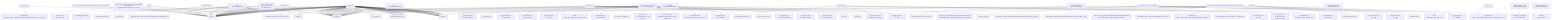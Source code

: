 graph TD
    app-mlperf-inference,d775cac873ee4231_(_python,_resnet50,_tvm-onnx,_cpu,_test,_r5.1-dev_default,_offline_) --> detect,os
    app-mlperf-inference,d775cac873ee4231_(_python,_resnet50,_tvm-onnx,_cpu,_test,_r5.1-dev_default,_offline_) --> get,sys-utils-cm
    app-mlperf-inference,d775cac873ee4231_(_python,_resnet50,_tvm-onnx,_cpu,_test,_r5.1-dev_default,_offline_) --> get,python
    get-mlperf-inference-src,4b57186581024797_(_branch.master_) --> detect,os
    get-mlperf-inference-src,4b57186581024797_(_branch.master_) --> get,python3
    get-mlperf-inference-src,4b57186581024797_(_branch.master_) --> get,git,repo,_branch.master,_repo.https://github.com/mlcommons/inference
    app-mlperf-inference,d775cac873ee4231_(_python,_resnet50,_tvm-onnx,_cpu,_test,_r5.1-dev_default,_offline_) --> get,mlcommons,inference,src,_branch.master
    get-mlperf-inference-utils,e341e5f86d8342e5 --> get,mlperf,inference,src,_branch.master
    app-mlperf-inference,d775cac873ee4231_(_python,_resnet50,_tvm-onnx,_cpu,_test,_r5.1-dev_default,_offline_) --> get,mlperf,inference,utils
    download-file,9cdc8dc41aae437e_(_wget,_url.https://armi.in/files/caffe_ilsvrc12.tar.gz_) --> detect,os
    download-and-extract,c67e81a4ce2649f5_(_extract,_wget,_url.https://armi.in/files/caffe_ilsvrc12.tar.gz_) --> download,file,_wget,_url.https://armi.in/files/caffe_ilsvrc12.tar.gz
    extract-file,3f0b76219d004817_(_keep,_path./home/runner/MLC/repos/local/cache/download-file_imagenet-aux-da_d0694174/caffe_ilsvrc12.tar.gz_) --> detect,os
    download-and-extract,c67e81a4ce2649f5_(_extract,_wget,_url.https://armi.in/files/caffe_ilsvrc12.tar.gz_) --> extract,file,_keep,_path./home/runner/MLC/repos/local/cache/download-file_imagenet-aux-da_d0694174/caffe_ilsvrc12.tar.gz
    get-dataset-imagenet-aux,bb2c6dd8c8c64217 --> download-and-extract,_extract,_wget,_url.https://armi.in/files/caffe_ilsvrc12.tar.gz
    app-mlperf-inference,d775cac873ee4231_(_python,_resnet50,_tvm-onnx,_cpu,_test,_r5.1-dev_default,_offline_) --> get,dataset-aux,imagenet-aux
    app-mlperf-inference-mlcommons-python,ff149e9781fc4b65_(_cpu,_offline,_batch_size.1,_tvm-onnx,_resnet50,_fp32_) --> detect,os
    detect-cpu,586c8a43320142f7 --> detect,os
    app-mlperf-inference-mlcommons-python,ff149e9781fc4b65_(_cpu,_offline,_batch_size.1,_tvm-onnx,_resnet50,_fp32_) --> detect,cpu
    app-mlperf-inference-mlcommons-python,ff149e9781fc4b65_(_cpu,_offline,_batch_size.1,_tvm-onnx,_resnet50,_fp32_) --> get,sys-utils-cm
    app-mlperf-inference-mlcommons-python,ff149e9781fc4b65_(_cpu,_offline,_batch_size.1,_tvm-onnx,_resnet50,_fp32_) --> get,python
    get-generic-python-lib,94b62a682bc44791_(_onnxruntime_) --> detect,os
    detect-cpu,586c8a43320142f7 --> detect,os
    get-generic-python-lib,94b62a682bc44791_(_onnxruntime_) --> detect,cpu
    get-generic-python-lib,94b62a682bc44791_(_onnxruntime_) --> get,python3
    get-generic-python-lib,94b62a682bc44791_(_pip_) --> detect,os
    detect-cpu,586c8a43320142f7 --> detect,os
    get-generic-python-lib,94b62a682bc44791_(_pip_) --> detect,cpu
    get-generic-python-lib,94b62a682bc44791_(_pip_) --> get,python3
    get-generic-python-lib,94b62a682bc44791_(_onnxruntime_) --> get,generic-python-lib,_pip
    app-mlperf-inference-mlcommons-python,ff149e9781fc4b65_(_cpu,_offline,_batch_size.1,_tvm-onnx,_resnet50,_fp32_) --> get,generic-python-lib,_onnxruntime
    download-file,9cdc8dc41aae437e_(_cmutil,_url.https://armi.in/files/resnet50_v1_op11/resnet50_v1.onnx_) --> detect,os
    download-and-extract,c67e81a4ce2649f5_(_url.https://armi.in/files/resnet50_v1_op11/resnet50_v1.onnx_) --> download,file,_cmutil,_url.https://armi.in/files/resnet50_v1_op11/resnet50_v1.onnx
    get-ml-model-resnet50,56203e4e998b4bc0_(_fp32,_batch_size.1_) --> download-and-extract,_url.https://armi.in/files/resnet50_v1_op11/resnet50_v1.onnx
    app-mlperf-inference-mlcommons-python,ff149e9781fc4b65_(_cpu,_offline,_batch_size.1,_tvm-onnx,_resnet50,_fp32_) --> get,ml-model,image-classification,resnet50,_fp32,_batch_size.1
    get-preprocessed-dataset-imagenet,f259d490bbaf45f5_(_-for.mobilenet_) --> get,python3
    get-dataset-imagenet-val,7afd58d287fe4f11_(_size.500,_2012_) --> detect,os
    download-file,9cdc8dc41aae437e_(_cmutil,_url.http://cKnowledge.org/ai/data/ILSVRC2012_img_val_500.tar_) --> detect,os
    download-and-extract,c67e81a4ce2649f5_(_extract,_url.http://cKnowledge.org/ai/data/ILSVRC2012_img_val_500.tar_) --> download,file,_cmutil,_url.http://cKnowledge.org/ai/data/ILSVRC2012_img_val_500.tar
    extract-file,3f0b76219d004817_(_keep,_path./home/runner/MLC/repos/local/cache/get-dataset-imagenet-val_078b0caa/ILSVRC2012_img_val_500.tar_) --> detect,os
    download-and-extract,c67e81a4ce2649f5_(_extract,_url.http://cKnowledge.org/ai/data/ILSVRC2012_img_val_500.tar_) --> extract,file,_keep,_path./home/runner/MLC/repos/local/cache/get-dataset-imagenet-val_078b0caa/ILSVRC2012_img_val_500.tar
    get-dataset-imagenet-val,7afd58d287fe4f11_(_size.500,_2012_) --> download-and-extract,file,_extract,_url.http://cKnowledge.org/ai/data/ILSVRC2012_img_val_500.tar
    get-preprocessed-dataset-imagenet,f259d490bbaf45f5_(_-for.mobilenet_) --> get,dataset,image-classification,original,_size.500,_2012
    get-preprocessed-dataset-imagenet,f259d490bbaf45f5_(_-for.mobilenet_) --> get,dataset-aux,image-classification,imagenet-aux
    get-generic-python-lib,94b62a682bc44791_(_package.opencv-python-headless_) --> detect,os
    detect-cpu,586c8a43320142f7 --> detect,os
    get-generic-python-lib,94b62a682bc44791_(_package.opencv-python-headless_) --> detect,cpu
    get-generic-python-lib,94b62a682bc44791_(_package.opencv-python-headless_) --> get,python3
    get-generic-python-lib,94b62a682bc44791_(_pip_) --> get,python3
    get-generic-python-lib,94b62a682bc44791_(_package.opencv-python-headless_) --> get,generic-python-lib,_pip
    get-preprocessed-dataset-imagenet,f259d490bbaf45f5_(_-for.mobilenet_) --> get,generic-python-lib,_package.opencv-python-headless
    get-generic-python-lib,94b62a682bc44791_(_pillow_) --> detect,os
    detect-cpu,586c8a43320142f7 --> detect,os
    get-generic-python-lib,94b62a682bc44791_(_pillow_) --> detect,cpu
    get-generic-python-lib,94b62a682bc44791_(_pillow_) --> get,python3
    get-generic-python-lib,94b62a682bc44791_(_pip_) --> get,python3
    get-generic-python-lib,94b62a682bc44791_(_pillow_) --> get,generic-python-lib,_pip
    get-preprocessed-dataset-imagenet,f259d490bbaf45f5_(_-for.mobilenet_) --> get,generic-python-lib,_pillow
    get-preprocessed-dataset-imagenet,f259d490bbaf45f5_(_-for.mobilenet_) --> mlperf,mlcommons,inference,source,src,_branch.master
    get-generic-sys-util,bb0393afa8404a11_(_libgl_) --> detect,os
    get-generic-sys-util,bb0393afa8404a11_(_install,_libgl_) --> detect,os
    get-generic-sys-util,bb0393afa8404a11_(_libgl_) --> get,generic-sys-util,_install,_libgl
    get-preprocessed-dataset-imagenet,f259d490bbaf45f5_(_-for.mobilenet_) --> get,generic-sys-util,_libgl
    app-mlperf-inference-mlcommons-python,ff149e9781fc4b65_(_cpu,_offline,_batch_size.1,_tvm-onnx,_resnet50,_fp32_) --> get,dataset,image-classification,imagenet,preprocessed,_-for.mobilenet
    app-mlperf-inference-mlcommons-python,ff149e9781fc4b65_(_cpu,_offline,_batch_size.1,_tvm-onnx,_resnet50,_fp32_) --> get,dataset-aux,image-classification,imagenet-aux
    generate-mlperf-inference-user-conf,3af4475745964b93_(_wg-inference_) --> detect,os
    detect-cpu,586c8a43320142f7 --> detect,os
    generate-mlperf-inference-user-conf,3af4475745964b93_(_wg-inference_) --> detect,cpu
    generate-mlperf-inference-user-conf,3af4475745964b93_(_wg-inference_) --> get,python
    get-mlperf-inference-sut-configs,c2fbf72009e2445b --> get,cache,dir,_name.mlperf-inference-sut-configs
    generate-mlperf-inference-user-conf,3af4475745964b93_(_wg-inference_) --> get,sut,configs
    generate-mlperf-inference-user-conf,3af4475745964b93_(_wg-inference_) --> get,mlcommons,inference,src,_branch.master
    app-mlperf-inference-mlcommons-python,ff149e9781fc4b65_(_cpu,_offline,_batch_size.1,_tvm-onnx,_resnet50,_fp32_) --> generate,user-conf,mlperf,inference,_wg-inference
    get-mlperf-inference-loadgen,64c3d98d0ba04950_(_wg-inference_) --> detect,os
    get-mlperf-inference-loadgen,64c3d98d0ba04950_(_wg-inference_) --> get,python3
    get-mlperf-inference-loadgen,64c3d98d0ba04950_(_wg-inference_) --> get,mlcommons,inference,src
    get-mlperf-inference-loadgen,64c3d98d0ba04950_(_wg-inference_) --> get,compiler
    detect-cpu,586c8a43320142f7 --> detect,os
    get-cmake,52bf974d791b4fc8 --> detect,cpu
    get-mlperf-inference-loadgen,64c3d98d0ba04950_(_wg-inference_) --> get,cmake
    get-generic-python-lib,94b62a682bc44791_(_package.wheel_) --> detect,os
    detect-cpu,586c8a43320142f7 --> detect,os
    get-generic-python-lib,94b62a682bc44791_(_package.wheel_) --> detect,cpu
    get-generic-python-lib,94b62a682bc44791_(_package.wheel_) --> get,python3
    get-generic-python-lib,94b62a682bc44791_(_pip_) --> get,python3
    get-generic-python-lib,94b62a682bc44791_(_package.wheel_) --> get,generic-python-lib,_pip
    get-mlperf-inference-loadgen,64c3d98d0ba04950_(_wg-inference_) --> get,generic-python-lib,_package.wheel
    get-generic-python-lib,94b62a682bc44791_(_pip_) --> get,python3
    get-mlperf-inference-loadgen,64c3d98d0ba04950_(_wg-inference_) --> get,generic-python-lib,_pip
    get-generic-python-lib,94b62a682bc44791_(_package.pybind11_) --> detect,os
    detect-cpu,586c8a43320142f7 --> detect,os
    get-generic-python-lib,94b62a682bc44791_(_package.pybind11_) --> detect,cpu
    get-generic-python-lib,94b62a682bc44791_(_package.pybind11_) --> get,python3
    get-generic-python-lib,94b62a682bc44791_(_pip_) --> get,python3
    get-generic-python-lib,94b62a682bc44791_(_package.pybind11_) --> get,generic-python-lib,_pip
    get-mlperf-inference-loadgen,64c3d98d0ba04950_(_wg-inference_) --> get,generic-python-lib,_package.pybind11
    get-generic-python-lib,94b62a682bc44791_(_package.setuptools_) --> detect,os
    detect-cpu,586c8a43320142f7 --> detect,os
    get-generic-python-lib,94b62a682bc44791_(_package.setuptools_) --> detect,cpu
    get-generic-python-lib,94b62a682bc44791_(_package.setuptools_) --> get,python3
    get-generic-python-lib,94b62a682bc44791_(_pip_) --> get,python3
    get-generic-python-lib,94b62a682bc44791_(_package.setuptools_) --> get,generic-python-lib,_pip
    get-mlperf-inference-loadgen,64c3d98d0ba04950_(_wg-inference_) --> get,generic-python-lib,_package.setuptools
    app-mlperf-inference-mlcommons-python,ff149e9781fc4b65_(_cpu,_offline,_batch_size.1,_tvm-onnx,_resnet50,_fp32_) --> get,loadgen,_wg-inference
    app-mlperf-inference-mlcommons-python,ff149e9781fc4b65_(_cpu,_offline,_batch_size.1,_tvm-onnx,_resnet50,_fp32_) --> get,mlcommons,inference,src,_branch.master
    app-mlperf-inference-mlcommons-python,ff149e9781fc4b65_(_cpu,_offline,_batch_size.1,_tvm-onnx,_resnet50,_fp32_) --> get,mlcommons,inference,src
    get-generic-python-lib,94b62a682bc44791_(_package.psutil_) --> detect,os
    detect-cpu,586c8a43320142f7 --> detect,os
    get-generic-python-lib,94b62a682bc44791_(_package.psutil_) --> detect,cpu
    get-generic-python-lib,94b62a682bc44791_(_package.psutil_) --> get,python3
    get-generic-python-lib,94b62a682bc44791_(_pip_) --> get,python3
    get-generic-python-lib,94b62a682bc44791_(_package.psutil_) --> get,generic-python-lib,_pip
    app-mlperf-inference-mlcommons-python,ff149e9781fc4b65_(_cpu,_offline,_batch_size.1,_tvm-onnx,_resnet50,_fp32_) --> get,generic-python-lib,_package.psutil
    get-generic-python-lib,94b62a682bc44791_(_onnx_) --> detect,os
    detect-cpu,586c8a43320142f7 --> detect,os
    get-generic-python-lib,94b62a682bc44791_(_onnx_) --> detect,cpu
    get-generic-python-lib,94b62a682bc44791_(_onnx_) --> get,python3
    get-generic-python-lib,94b62a682bc44791_(_pip_) --> get,python3
    get-generic-python-lib,94b62a682bc44791_(_onnx_) --> get,generic-python-lib,_pip
    app-mlperf-inference-mlcommons-python,ff149e9781fc4b65_(_cpu,_offline,_batch_size.1,_tvm-onnx,_resnet50,_fp32_) --> get,generic-python-lib,_onnx
    get-generic-python-lib,94b62a682bc44791_(_numpy_) --> detect,os
    detect-cpu,586c8a43320142f7 --> detect,os
    get-generic-python-lib,94b62a682bc44791_(_numpy_) --> detect,cpu
    get-generic-python-lib,94b62a682bc44791_(_numpy_) --> get,python3
    get-generic-python-lib,94b62a682bc44791_(_pip_) --> get,python3
    get-generic-python-lib,94b62a682bc44791_(_numpy_) --> get,generic-python-lib,_pip
    app-mlperf-inference-mlcommons-python,ff149e9781fc4b65_(_cpu,_offline,_batch_size.1,_tvm-onnx,_resnet50,_fp32_) --> get,generic-python-lib,_numpy
    get-tvm,93c89140e6224f4b_(_pip-install_) --> cmake,get-cmake
    detect-cpu,586c8a43320142f7 --> detect,os
    get-tvm,93c89140e6224f4b_(_pip-install_) --> detect,cpu
    get-generic-python-lib,94b62a682bc44791_(_typing_extensions_) --> detect,os
    detect-cpu,586c8a43320142f7 --> detect,os
    get-generic-python-lib,94b62a682bc44791_(_typing_extensions_) --> detect,cpu
    get-generic-python-lib,94b62a682bc44791_(_typing_extensions_) --> get,python3
    get-generic-python-lib,94b62a682bc44791_(_pip_) --> get,python3
    get-generic-python-lib,94b62a682bc44791_(_typing_extensions_) --> get,generic-python-lib,_pip
    get-tvm,93c89140e6224f4b_(_pip-install_) --> get,generic-python-lib,_typing_extensions
    get-generic-python-lib,94b62a682bc44791_(_decorator_) --> detect,os
    detect-cpu,586c8a43320142f7 --> detect,os
    get-generic-python-lib,94b62a682bc44791_(_decorator_) --> detect,cpu
    get-generic-python-lib,94b62a682bc44791_(_decorator_) --> get,python3
    get-generic-python-lib,94b62a682bc44791_(_pip_) --> get,python3
    get-generic-python-lib,94b62a682bc44791_(_decorator_) --> get,generic-python-lib,_pip
    get-tvm,93c89140e6224f4b_(_pip-install_) --> get,generic-python-lib,_decorator
    get-generic-python-lib,94b62a682bc44791_(_scipy_) --> detect,os
    detect-cpu,586c8a43320142f7 --> detect,os
    get-generic-python-lib,94b62a682bc44791_(_scipy_) --> detect,cpu
    get-generic-python-lib,94b62a682bc44791_(_scipy_) --> get,python3
    get-generic-python-lib,94b62a682bc44791_(_pip_) --> get,python3
    get-generic-python-lib,94b62a682bc44791_(_scipy_) --> get,generic-python-lib,_pip
    get-tvm,93c89140e6224f4b_(_pip-install_) --> get,generic-python-lib,_scipy
    get-generic-python-lib,94b62a682bc44791_(_attrs_) --> detect,os
    detect-cpu,586c8a43320142f7 --> detect,os
    get-generic-python-lib,94b62a682bc44791_(_attrs_) --> detect,cpu
    get-generic-python-lib,94b62a682bc44791_(_attrs_) --> get,python3
    get-generic-python-lib,94b62a682bc44791_(_pip_) --> get,python3
    get-generic-python-lib,94b62a682bc44791_(_attrs_) --> get,generic-python-lib,_pip
    get-tvm,93c89140e6224f4b_(_pip-install_) --> get,generic-python-lib,_attrs
    get-generic-python-lib,94b62a682bc44791_(_psutil_) --> detect,os
    detect-cpu,586c8a43320142f7 --> detect,os
    get-generic-python-lib,94b62a682bc44791_(_psutil_) --> detect,cpu
    get-generic-python-lib,94b62a682bc44791_(_psutil_) --> get,python3
    get-generic-python-lib,94b62a682bc44791_(_pip_) --> get,python3
    get-generic-python-lib,94b62a682bc44791_(_psutil_) --> get,generic-python-lib,_pip
    get-tvm,93c89140e6224f4b_(_pip-install_) --> get,generic-python-lib,_psutil
    get-generic-python-lib,94b62a682bc44791_(_apache-tvm_) --> detect,os
    detect-cpu,586c8a43320142f7 --> detect,os
    get-generic-python-lib,94b62a682bc44791_(_apache-tvm_) --> detect,cpu
    get-generic-python-lib,94b62a682bc44791_(_apache-tvm_) --> get,python3
    get-generic-python-lib,94b62a682bc44791_(_pip_) --> get,python3
    get-generic-python-lib,94b62a682bc44791_(_apache-tvm_) --> get,generic-python-lib,_pip
    get-generic-python-lib,94b62a682bc44791_(_typing_extensions_) --> get,python3
    get-generic-python-lib,94b62a682bc44791_(_apache-tvm_) --> get,generic-python-lib,_typing_extensions
    get-tvm,93c89140e6224f4b_(_pip-install_) --> get,generic-python-lib,_apache-tvm
    app-mlperf-inference-mlcommons-python,ff149e9781fc4b65_(_cpu,_offline,_batch_size.1,_tvm-onnx,_resnet50,_fp32_) --> get,tvm,_pip-install
    get-tvm-model,c1b7b656b6224307_(_onnx,_batch_size.1,_model.resnet50_) --> get,python3
    get-tvm-model,c1b7b656b6224307_(_onnx,_batch_size.1,_model.resnet50_) --> get,tvm,_pip-install
    get-generic-python-lib,94b62a682bc44791_(_decorator_) --> get,python3
    get-tvm-model,c1b7b656b6224307_(_onnx,_batch_size.1,_model.resnet50_) --> get,generic-python-lib,_decorator
    get-generic-python-lib,94b62a682bc44791_(_psutil_) --> get,python3
    get-tvm-model,c1b7b656b6224307_(_onnx,_batch_size.1,_model.resnet50_) --> get,generic-python-lib,_psutil
    get-generic-python-lib,94b62a682bc44791_(_scipy_) --> get,python3
    get-tvm-model,c1b7b656b6224307_(_onnx,_batch_size.1,_model.resnet50_) --> get,generic-python-lib,_scipy
    get-generic-python-lib,94b62a682bc44791_(_attrs_) --> get,python3
    get-tvm-model,c1b7b656b6224307_(_onnx,_batch_size.1,_model.resnet50_) --> get,generic-python-lib,_attrs
    get-generic-python-lib,94b62a682bc44791_(_onnx_) --> get,python3
    get-tvm-model,c1b7b656b6224307_(_onnx,_batch_size.1,_model.resnet50_) --> get,generic-python-lib,_onnx
    get-ml-model-resnet50,56203e4e998b4bc0_(_fp32,_onnx_) --> download-and-extract,_url.https://armi.in/files/resnet50_v1_op11/resnet50_v1.onnx
    get-tvm-model,c1b7b656b6224307_(_onnx,_batch_size.1,_model.resnet50_) --> get,ml-model,raw,resnet50,_fp32,_onnx
    app-mlperf-inference-mlcommons-python,ff149e9781fc4b65_(_cpu,_offline,_batch_size.1,_tvm-onnx,_resnet50,_fp32_) --> get,tvm-model,_onnx,_batch_size.1,_model.resnet50
    get-generic-python-lib,94b62a682bc44791_(_opencv-python_) --> detect,os
    detect-cpu,586c8a43320142f7 --> detect,os
    get-generic-python-lib,94b62a682bc44791_(_opencv-python_) --> detect,cpu
    get-generic-python-lib,94b62a682bc44791_(_opencv-python_) --> get,python3
    get-generic-python-lib,94b62a682bc44791_(_pip_) --> get,python3
    get-generic-python-lib,94b62a682bc44791_(_opencv-python_) --> get,generic-python-lib,_pip
    app-mlperf-inference-mlcommons-python,ff149e9781fc4b65_(_cpu,_offline,_batch_size.1,_tvm-onnx,_resnet50,_fp32_) --> get,generic-python-lib,_opencv-python
    app-mlperf-inference-mlcommons-python,ff149e9781fc4b65_(_cpu,_offline,_batch_size.1,_tvm-onnx,_resnet50,_fp32_) --> get,generic-sys-util,_libgl
    get-generic-python-lib,94b62a682bc44791_(_numpy_) --> get,python3
    app-mlperf-inference-mlcommons-python,ff149e9781fc4b65_(_cpu,_offline,_batch_size.1,_tvm-onnx,_resnet50,_fp32_) --> get,generic-python-lib,_numpy
    get-generic-python-lib,94b62a682bc44791_(_pycocotools_) --> detect,os
    detect-cpu,586c8a43320142f7 --> detect,os
    get-generic-python-lib,94b62a682bc44791_(_pycocotools_) --> detect,cpu
    get-generic-python-lib,94b62a682bc44791_(_pycocotools_) --> get,python3
    get-generic-python-lib,94b62a682bc44791_(_pip_) --> get,python3
    get-generic-python-lib,94b62a682bc44791_(_pycocotools_) --> get,generic-python-lib,_pip
    app-mlperf-inference-mlcommons-python,ff149e9781fc4b65_(_cpu,_offline,_batch_size.1,_tvm-onnx,_resnet50,_fp32_) --> get,generic-python-lib,_pycocotools
    detect-cpu,586c8a43320142f7 --> detect,os
    benchmark-program,19f369ef47084895 --> detect,cpu
    benchmark-program-mlperf,cfff0132a8aa4018 --> benchmark-program,program
    app-mlperf-inference-mlcommons-python,ff149e9781fc4b65_(_cpu,_offline,_batch_size.1,_tvm-onnx,_resnet50,_fp32_) --> benchmark-mlperf
